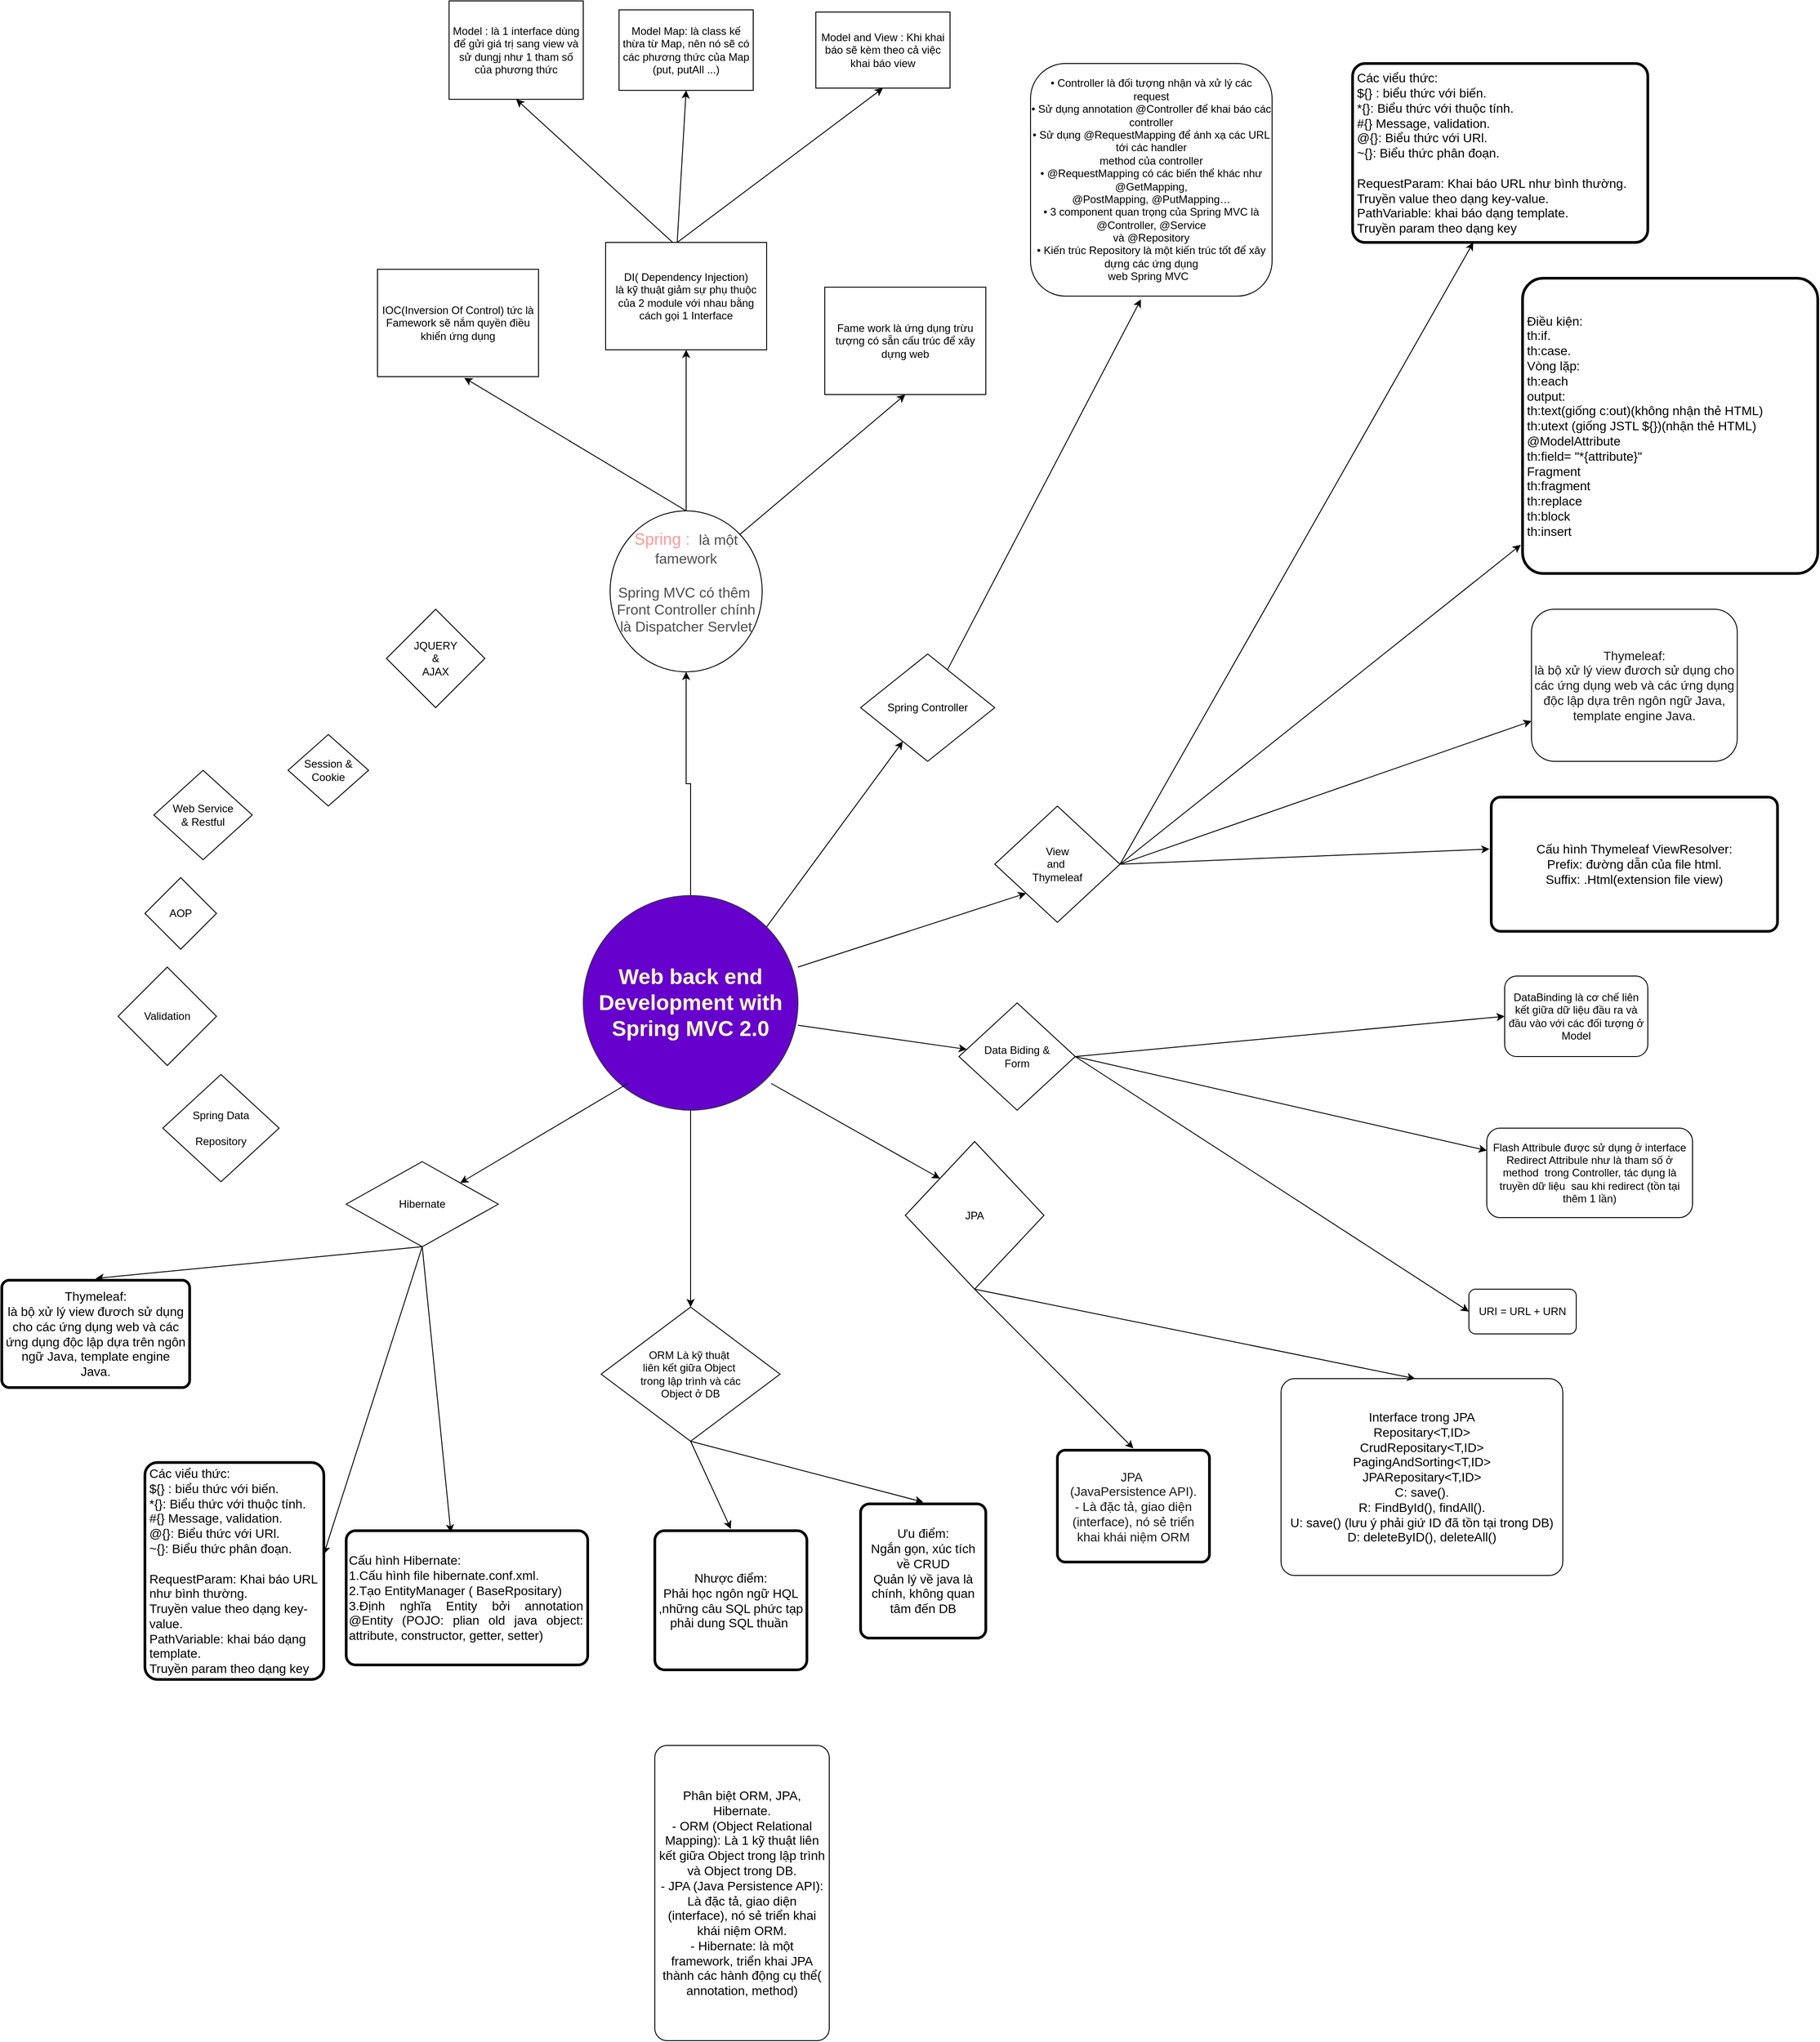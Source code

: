 <mxfile version="13.6.2" type="device"><diagram id="KuwvVP5KyxN0G880GYSc" name="Page-1"><mxGraphModel dx="2067" dy="719" grid="1" gridSize="10" guides="1" tooltips="1" connect="1" arrows="1" fold="1" page="1" pageScale="1" pageWidth="850" pageHeight="1100" math="0" shadow="0"><root><mxCell id="0"/><mxCell id="1" parent="0"/><mxCell id="RNS0UXqDl8KbkwiQ79-x-22" value="" style="edgeStyle=orthogonalEdgeStyle;rounded=0;orthogonalLoop=1;jettySize=auto;html=1;" edge="1" parent="1" source="RNS0UXqDl8KbkwiQ79-x-2" target="RNS0UXqDl8KbkwiQ79-x-13"><mxGeometry relative="1" as="geometry"/></mxCell><mxCell id="RNS0UXqDl8KbkwiQ79-x-2" value="&lt;font color=&quot;#ff9999&quot; style=&quot;font-size: 18px&quot;&gt;Spring :&amp;nbsp;&lt;/font&gt;&lt;font style=&quot;font-size: 18px&quot; color=&quot;#4d4d4d&quot;&gt;&amp;nbsp;&lt;/font&gt;&lt;font color=&quot;#4d4d4d&quot; size=&quot;3&quot;&gt;là một famework&lt;br&gt;&lt;br&gt;Spring MVC có thêm&amp;nbsp; Front Controller chính &lt;br&gt;là Dispatcher Servlet&lt;br&gt;&lt;br&gt;&lt;/font&gt;" style="ellipse;whiteSpace=wrap;html=1;" vertex="1" parent="1"><mxGeometry x="490" y="1180" width="170" height="180" as="geometry"/></mxCell><mxCell id="RNS0UXqDl8KbkwiQ79-x-4" value="Fame work là ứng dụng trừu tượng có sẵn cấu trúc để xây dựng web&lt;br&gt;" style="rounded=0;whiteSpace=wrap;html=1;" vertex="1" parent="1"><mxGeometry x="730" y="930" width="180" height="120" as="geometry"/></mxCell><mxCell id="RNS0UXqDl8KbkwiQ79-x-6" value="IOC(Inversion Of Control) tức là Famework sẽ nắm quyền điều khiển ứng dụng&lt;br&gt;" style="rounded=0;whiteSpace=wrap;html=1;" vertex="1" parent="1"><mxGeometry x="230" y="910" width="180" height="120" as="geometry"/></mxCell><mxCell id="RNS0UXqDl8KbkwiQ79-x-13" value="DI( Dependency Injection)&lt;br&gt;là kỹ thuật giảm sự phụ thuộc của 2 module với nhau bằng cách gọi 1 Interface" style="rounded=0;whiteSpace=wrap;html=1;" vertex="1" parent="1"><mxGeometry x="485" y="880" width="180" height="120" as="geometry"/></mxCell><mxCell id="RNS0UXqDl8KbkwiQ79-x-15" value="Model : là 1 interface dùng để gửi giá trị sang view và sử dungj như 1 tham số của phương thức" style="rounded=0;whiteSpace=wrap;html=1;" vertex="1" parent="1"><mxGeometry x="310" y="610" width="150" height="110" as="geometry"/></mxCell><mxCell id="RNS0UXqDl8KbkwiQ79-x-16" value="Model Map: là class kế thừa từ Map, nên nó sẽ có các phương thức của Map&lt;br&gt;(put, putAll ...)" style="rounded=0;whiteSpace=wrap;html=1;" vertex="1" parent="1"><mxGeometry x="500" y="620" width="150" height="90" as="geometry"/></mxCell><mxCell id="RNS0UXqDl8KbkwiQ79-x-17" value="Model and View : Khi khai báo sẽ kèm theo cả việc khai báo view" style="rounded=0;whiteSpace=wrap;html=1;" vertex="1" parent="1"><mxGeometry x="720" y="622.5" width="150" height="85" as="geometry"/></mxCell><mxCell id="RNS0UXqDl8KbkwiQ79-x-28" style="edgeStyle=orthogonalEdgeStyle;rounded=0;orthogonalLoop=1;jettySize=auto;html=1;entryX=0.5;entryY=1;entryDx=0;entryDy=0;" edge="1" parent="1" source="RNS0UXqDl8KbkwiQ79-x-27" target="RNS0UXqDl8KbkwiQ79-x-2"><mxGeometry relative="1" as="geometry"/></mxCell><mxCell id="RNS0UXqDl8KbkwiQ79-x-120" style="edgeStyle=orthogonalEdgeStyle;rounded=0;orthogonalLoop=1;jettySize=auto;html=1;" edge="1" parent="1" source="RNS0UXqDl8KbkwiQ79-x-27" target="RNS0UXqDl8KbkwiQ79-x-44"><mxGeometry relative="1" as="geometry"/></mxCell><mxCell id="RNS0UXqDl8KbkwiQ79-x-27" value="&lt;b&gt;&lt;font style=&quot;font-size: 24px&quot; color=&quot;#ffffcc&quot;&gt;Web back end&lt;br&gt;Development with&lt;br&gt;Spring MVC 2.0&lt;/font&gt;&lt;/b&gt;" style="ellipse;whiteSpace=wrap;html=1;aspect=fixed;strokeColor=#36393d;fillColor=#6600CC;" vertex="1" parent="1"><mxGeometry x="460" y="1610" width="240" height="240" as="geometry"/></mxCell><mxCell id="RNS0UXqDl8KbkwiQ79-x-30" value="Spring Controller" style="rhombus;whiteSpace=wrap;html=1;" vertex="1" parent="1"><mxGeometry x="770" y="1340" width="150" height="120" as="geometry"/></mxCell><mxCell id="RNS0UXqDl8KbkwiQ79-x-31" value="View&lt;br&gt;and&amp;nbsp;&lt;br&gt;Thymeleaf" style="rhombus;whiteSpace=wrap;html=1;" vertex="1" parent="1"><mxGeometry x="920" y="1510" width="140" height="130" as="geometry"/></mxCell><mxCell id="RNS0UXqDl8KbkwiQ79-x-41" value="" style="endArrow=classic;html=1;exitX=0.5;exitY=0;exitDx=0;exitDy=0;entryX=0.539;entryY=1.011;entryDx=0;entryDy=0;entryPerimeter=0;" edge="1" parent="1" source="RNS0UXqDl8KbkwiQ79-x-2" target="RNS0UXqDl8KbkwiQ79-x-6"><mxGeometry width="50" height="50" relative="1" as="geometry"><mxPoint x="295" y="1360" as="sourcePoint"/><mxPoint x="345" y="1310" as="targetPoint"/></mxGeometry></mxCell><mxCell id="RNS0UXqDl8KbkwiQ79-x-42" value="Data Biding &amp;amp;&lt;br&gt;Form" style="rhombus;whiteSpace=wrap;html=1;" vertex="1" parent="1"><mxGeometry x="880" y="1730" width="130" height="120" as="geometry"/></mxCell><mxCell id="RNS0UXqDl8KbkwiQ79-x-43" value="" style="endArrow=classic;html=1;entryX=0.5;entryY=1;entryDx=0;entryDy=0;exitX=1;exitY=0;exitDx=0;exitDy=0;" edge="1" parent="1" source="RNS0UXqDl8KbkwiQ79-x-2" target="RNS0UXqDl8KbkwiQ79-x-4"><mxGeometry width="50" height="50" relative="1" as="geometry"><mxPoint x="630" y="1380" as="sourcePoint"/><mxPoint x="850" y="1310" as="targetPoint"/></mxGeometry></mxCell><mxCell id="RNS0UXqDl8KbkwiQ79-x-44" value="&lt;span style=&quot;background-color: rgb(255 , 255 , 255)&quot;&gt;ORM Là kỹ thuật&amp;nbsp;&lt;br&gt;liên kết giữa Object&amp;nbsp;&lt;br&gt;trong lập trình và các &lt;br&gt;Object ở DB&lt;br&gt;&lt;/span&gt;" style="rhombus;whiteSpace=wrap;html=1;" vertex="1" parent="1"><mxGeometry x="480" y="2070" width="200" height="150" as="geometry"/></mxCell><mxCell id="RNS0UXqDl8KbkwiQ79-x-45" value="JPA" style="rhombus;whiteSpace=wrap;html=1;" vertex="1" parent="1"><mxGeometry x="820" y="1885" width="155" height="165" as="geometry"/></mxCell><mxCell id="RNS0UXqDl8KbkwiQ79-x-46" value="Spring Data&lt;br&gt;&lt;br&gt;Repository&lt;br&gt;" style="rhombus;whiteSpace=wrap;html=1;" vertex="1" parent="1"><mxGeometry x="-10" y="1810" width="130" height="120" as="geometry"/></mxCell><mxCell id="RNS0UXqDl8KbkwiQ79-x-47" value="Validation" style="rhombus;whiteSpace=wrap;html=1;" vertex="1" parent="1"><mxGeometry x="-60" y="1690" width="110" height="110" as="geometry"/></mxCell><mxCell id="RNS0UXqDl8KbkwiQ79-x-48" value="AOP" style="rhombus;whiteSpace=wrap;html=1;" vertex="1" parent="1"><mxGeometry x="-30" y="1590" width="80" height="80" as="geometry"/></mxCell><mxCell id="RNS0UXqDl8KbkwiQ79-x-49" value="Session &amp;amp;&lt;br&gt;Cookie" style="rhombus;whiteSpace=wrap;html=1;fillColor=none;" vertex="1" parent="1"><mxGeometry x="130" y="1430" width="90" height="80" as="geometry"/></mxCell><mxCell id="RNS0UXqDl8KbkwiQ79-x-50" value="Web Service&lt;br&gt;&amp;amp; Restful" style="rhombus;whiteSpace=wrap;html=1;fillColor=none;" vertex="1" parent="1"><mxGeometry x="-20" y="1470" width="110" height="100" as="geometry"/></mxCell><mxCell id="RNS0UXqDl8KbkwiQ79-x-51" value="JQUERY &lt;br&gt;&amp;amp; &lt;br&gt;AJAX" style="rhombus;whiteSpace=wrap;html=1;fillColor=none;" vertex="1" parent="1"><mxGeometry x="240" y="1290" width="110" height="110" as="geometry"/></mxCell><mxCell id="RNS0UXqDl8KbkwiQ79-x-53" value="" style="endArrow=classic;html=1;exitX=1;exitY=0;exitDx=0;exitDy=0;" edge="1" parent="1" source="RNS0UXqDl8KbkwiQ79-x-27" target="RNS0UXqDl8KbkwiQ79-x-30"><mxGeometry width="50" height="50" relative="1" as="geometry"><mxPoint x="500" y="1700" as="sourcePoint"/><mxPoint x="550" y="1650" as="targetPoint"/></mxGeometry></mxCell><mxCell id="RNS0UXqDl8KbkwiQ79-x-54" value="DataBinding là cơ chế liên kết giữa dữ liệu đầu ra và đầu vào với các đối tượng ở Model" style="rounded=1;whiteSpace=wrap;html=1;fillColor=none;" vertex="1" parent="1"><mxGeometry x="1490" y="1700" width="160" height="90" as="geometry"/></mxCell><mxCell id="RNS0UXqDl8KbkwiQ79-x-55" value="Flash Attribule được sử dụng ở interface&lt;br&gt;Redirect Attribule như là tham số ở method&amp;nbsp; trong Controller, tác dụng là truyền dữ liệu&amp;nbsp; sau khi redirect (tồn tại thêm 1 lần)" style="rounded=1;whiteSpace=wrap;html=1;" vertex="1" parent="1"><mxGeometry x="1470" y="1870" width="230" height="100" as="geometry"/></mxCell><mxCell id="RNS0UXqDl8KbkwiQ79-x-56" value="URI = URL + URN" style="rounded=1;whiteSpace=wrap;html=1;fillColor=none;" vertex="1" parent="1"><mxGeometry x="1450" y="2050" width="120" height="50" as="geometry"/></mxCell><mxCell id="RNS0UXqDl8KbkwiQ79-x-65" value="&lt;span class=&quot;fontstyle0&quot;&gt;• &lt;/span&gt;&lt;span class=&quot;fontstyle2&quot;&gt;Controller là đối tượng nhận và xử lý các request&lt;br&gt;&lt;/span&gt;&lt;span class=&quot;fontstyle0&quot;&gt;• &lt;/span&gt;&lt;span class=&quot;fontstyle2&quot;&gt;Sử dụng annotation @Controller để khai báo các controller&lt;br&gt;&lt;/span&gt;&lt;span class=&quot;fontstyle0&quot;&gt;• &lt;/span&gt;&lt;span class=&quot;fontstyle2&quot;&gt;Sử dụng @RequestMapping để ánh xạ các URL tới các handler&lt;br&gt;method của controller&lt;br&gt;&lt;/span&gt;&lt;span class=&quot;fontstyle0&quot;&gt;• &lt;/span&gt;&lt;span class=&quot;fontstyle2&quot;&gt;@RequestMapping có các biến thể khác như @GetMapping,&lt;br&gt;@PostMapping, @PutMapping…&lt;br&gt;&lt;/span&gt;&lt;span class=&quot;fontstyle0&quot;&gt;• &lt;/span&gt;&lt;span class=&quot;fontstyle2&quot;&gt;3 component quan trọng của Spring MVC là @Controller, @Service&lt;br&gt;và @Repository&lt;br&gt;&lt;/span&gt;&lt;span class=&quot;fontstyle0&quot;&gt;• &lt;/span&gt;&lt;span class=&quot;fontstyle2&quot;&gt;Kiến trúc Repository là một kiến trúc tốt để xây dựng các ứng dụng&lt;br&gt;web Spring MVC&lt;/span&gt;&amp;nbsp;&amp;nbsp;" style="rounded=1;whiteSpace=wrap;html=1;fillColor=none;" vertex="1" parent="1"><mxGeometry x="960" y="680" width="270" height="260" as="geometry"/></mxCell><mxCell id="RNS0UXqDl8KbkwiQ79-x-66" value="" style="endArrow=classic;html=1;entryX=0.457;entryY=1.014;entryDx=0;entryDy=0;entryPerimeter=0;" edge="1" parent="1" source="RNS0UXqDl8KbkwiQ79-x-30" target="RNS0UXqDl8KbkwiQ79-x-65"><mxGeometry width="50" height="50" relative="1" as="geometry"><mxPoint x="710" y="1410" as="sourcePoint"/><mxPoint x="760" y="1360" as="targetPoint"/></mxGeometry></mxCell><mxCell id="RNS0UXqDl8KbkwiQ79-x-67" value="" style="endArrow=classic;html=1;entryX=0;entryY=1;entryDx=0;entryDy=0;" edge="1" parent="1" target="RNS0UXqDl8KbkwiQ79-x-31"><mxGeometry width="50" height="50" relative="1" as="geometry"><mxPoint x="700" y="1690" as="sourcePoint"/><mxPoint x="580" y="1710" as="targetPoint"/></mxGeometry></mxCell><mxCell id="RNS0UXqDl8KbkwiQ79-x-68" value="&lt;font color=&quot;#1a1a1a&quot;&gt;&lt;span style=&quot;font-size: 14px&quot;&gt;Thymeleaf:&lt;/span&gt;&lt;br style=&quot;font-size: 14px&quot;&gt;&lt;span style=&quot;font-size: 14px&quot;&gt;là bộ xử lý view đươch sử dụng cho các ứng dụng web và các ứng dụng độc lập dựa trên ngôn ngữ Java, template engine Java.&lt;/span&gt;&lt;/font&gt;" style="rounded=1;whiteSpace=wrap;html=1;fillColor=none;" vertex="1" parent="1"><mxGeometry x="1520" y="1290" width="230" height="170" as="geometry"/></mxCell><mxCell id="RNS0UXqDl8KbkwiQ79-x-69" value="Điều kiện:&lt;br&gt;th:if.&lt;br&gt;th:case.&lt;br&gt;Vòng lặp:&lt;br&gt;th:each&lt;br&gt;output:&lt;br&gt;th:text(giống c:out)(không nhận thẻ HTML)&lt;br&gt;th:utext (giống JSTL ${})(nhận thẻ HTML)&lt;br&gt;@ModelAttribute&lt;br&gt;th:field= &quot;*{attribute}&quot;&lt;br&gt;Fragment&lt;br&gt;th:fragment&lt;br&gt;th:replace&lt;br&gt;th:block&lt;br&gt;th:insert" style="rounded=1;whiteSpace=wrap;html=1;shadow=0;labelBackgroundColor=none;strokeWidth=3;fontFamily=Helvetica;fontSize=14;align=left;spacing=5;fontStyle=0;arcSize=7;perimeterSpacing=2;" vertex="1" parent="1"><mxGeometry x="1510" y="920" width="330" height="330" as="geometry"/></mxCell><mxCell id="RNS0UXqDl8KbkwiQ79-x-70" value="" style="endArrow=classic;html=1;exitX=1;exitY=0.5;exitDx=0;exitDy=0;" edge="1" parent="1" source="RNS0UXqDl8KbkwiQ79-x-31" target="RNS0UXqDl8KbkwiQ79-x-69"><mxGeometry width="50" height="50" relative="1" as="geometry"><mxPoint x="1280" y="1640" as="sourcePoint"/><mxPoint x="1330" y="1590" as="targetPoint"/></mxGeometry></mxCell><mxCell id="RNS0UXqDl8KbkwiQ79-x-71" value="" style="endArrow=classic;html=1;exitX=1;exitY=0.5;exitDx=0;exitDy=0;" edge="1" parent="1" source="RNS0UXqDl8KbkwiQ79-x-31" target="RNS0UXqDl8KbkwiQ79-x-68"><mxGeometry width="50" height="50" relative="1" as="geometry"><mxPoint x="1240" y="1610" as="sourcePoint"/><mxPoint x="1290" y="1560" as="targetPoint"/></mxGeometry></mxCell><mxCell id="RNS0UXqDl8KbkwiQ79-x-72" value="&lt;div&gt;Cấu hình Thymeleaf ViewResolver:&lt;/div&gt;&lt;div&gt;&lt;span&gt;Prefix: đường dẫn của file html.&lt;/span&gt;&lt;/div&gt;&lt;div&gt;Suffix: .Html(extension file view)&lt;/div&gt;" style="rounded=1;whiteSpace=wrap;html=1;shadow=0;labelBackgroundColor=none;strokeWidth=3;fontFamily=Helvetica;fontSize=14;align=center;spacing=5;fontStyle=0;arcSize=7;perimeterSpacing=2;" vertex="1" parent="1"><mxGeometry x="1475" y="1500" width="320" height="150" as="geometry"/></mxCell><mxCell id="RNS0UXqDl8KbkwiQ79-x-73" value="" style="endArrow=classic;html=1;entryX=0;entryY=0.39;entryDx=0;entryDy=0;entryPerimeter=0;exitX=1;exitY=0.5;exitDx=0;exitDy=0;" edge="1" parent="1" source="RNS0UXqDl8KbkwiQ79-x-31" target="RNS0UXqDl8KbkwiQ79-x-72"><mxGeometry width="50" height="50" relative="1" as="geometry"><mxPoint x="1310" y="1335" as="sourcePoint"/><mxPoint x="1220" y="1460" as="targetPoint"/></mxGeometry></mxCell><mxCell id="RNS0UXqDl8KbkwiQ79-x-74" value="" style="endArrow=classic;html=1;entryX=0.5;entryY=1;entryDx=0;entryDy=0;" edge="1" parent="1" target="RNS0UXqDl8KbkwiQ79-x-16"><mxGeometry width="50" height="50" relative="1" as="geometry"><mxPoint x="565" y="880" as="sourcePoint"/><mxPoint x="615" y="830" as="targetPoint"/></mxGeometry></mxCell><mxCell id="RNS0UXqDl8KbkwiQ79-x-75" value="" style="endArrow=classic;html=1;entryX=0.5;entryY=1;entryDx=0;entryDy=0;" edge="1" parent="1" target="RNS0UXqDl8KbkwiQ79-x-17"><mxGeometry width="50" height="50" relative="1" as="geometry"><mxPoint x="565" y="880" as="sourcePoint"/><mxPoint x="615" y="830" as="targetPoint"/></mxGeometry></mxCell><mxCell id="RNS0UXqDl8KbkwiQ79-x-76" value="" style="endArrow=classic;html=1;entryX=0.5;entryY=1;entryDx=0;entryDy=0;" edge="1" parent="1" target="RNS0UXqDl8KbkwiQ79-x-15"><mxGeometry width="50" height="50" relative="1" as="geometry"><mxPoint x="560" y="880" as="sourcePoint"/><mxPoint x="610" y="830" as="targetPoint"/></mxGeometry></mxCell><mxCell id="RNS0UXqDl8KbkwiQ79-x-77" style="edgeStyle=orthogonalEdgeStyle;rounded=0;orthogonalLoop=1;jettySize=auto;html=1;exitX=0.5;exitY=1;exitDx=0;exitDy=0;" edge="1" parent="1" source="RNS0UXqDl8KbkwiQ79-x-54" target="RNS0UXqDl8KbkwiQ79-x-54"><mxGeometry relative="1" as="geometry"/></mxCell><mxCell id="RNS0UXqDl8KbkwiQ79-x-78" value="" style="endArrow=classic;html=1;" edge="1" parent="1" target="RNS0UXqDl8KbkwiQ79-x-42"><mxGeometry width="50" height="50" relative="1" as="geometry"><mxPoint x="700" y="1755" as="sourcePoint"/><mxPoint x="750" y="1705" as="targetPoint"/></mxGeometry></mxCell><mxCell id="RNS0UXqDl8KbkwiQ79-x-79" value="" style="endArrow=classic;html=1;entryX=0;entryY=0.5;entryDx=0;entryDy=0;exitX=1;exitY=0.5;exitDx=0;exitDy=0;" edge="1" parent="1" source="RNS0UXqDl8KbkwiQ79-x-42" target="RNS0UXqDl8KbkwiQ79-x-54"><mxGeometry width="50" height="50" relative="1" as="geometry"><mxPoint x="1350" y="1890" as="sourcePoint"/><mxPoint x="1455" y="1750" as="targetPoint"/></mxGeometry></mxCell><mxCell id="RNS0UXqDl8KbkwiQ79-x-80" value="" style="endArrow=classic;html=1;entryX=0;entryY=0.25;entryDx=0;entryDy=0;exitX=1;exitY=0.5;exitDx=0;exitDy=0;" edge="1" parent="1" source="RNS0UXqDl8KbkwiQ79-x-42" target="RNS0UXqDl8KbkwiQ79-x-55"><mxGeometry width="50" height="50" relative="1" as="geometry"><mxPoint x="1405" y="1800" as="sourcePoint"/><mxPoint x="1455" y="1750" as="targetPoint"/></mxGeometry></mxCell><mxCell id="RNS0UXqDl8KbkwiQ79-x-81" value="" style="endArrow=classic;html=1;entryX=0;entryY=0.5;entryDx=0;entryDy=0;exitX=1;exitY=0.5;exitDx=0;exitDy=0;" edge="1" parent="1" source="RNS0UXqDl8KbkwiQ79-x-42" target="RNS0UXqDl8KbkwiQ79-x-56"><mxGeometry width="50" height="50" relative="1" as="geometry"><mxPoint x="1400" y="1800" as="sourcePoint"/><mxPoint x="1450" y="1750" as="targetPoint"/></mxGeometry></mxCell><mxCell id="RNS0UXqDl8KbkwiQ79-x-82" value="Các viểu thức:&lt;br&gt;${} : biểu thức với biến.&lt;br&gt;*{}: Biểu thức với thuộc tính.&lt;br&gt;#{} Message, validation.&lt;br&gt;@{}: Biểu thức với URl.&lt;br&gt;~{}: Biểu thức phân đoạn.&lt;br&gt;&lt;br&gt;RequestParam: Khai báo URL như bình thường.&lt;br&gt;Truyền value theo dạng key-value.&lt;br&gt;PathVariable: khai báo dạng template.&lt;br&gt;Truyền param theo dạng key" style="rounded=1;whiteSpace=wrap;html=1;shadow=0;labelBackgroundColor=none;strokeWidth=3;fontFamily=Helvetica;fontSize=14;align=left;spacing=5;fontStyle=0;arcSize=7;perimeterSpacing=2;" vertex="1" parent="1"><mxGeometry x="1320" y="680" width="330" height="200" as="geometry"/></mxCell><mxCell id="RNS0UXqDl8KbkwiQ79-x-83" value="" style="endArrow=classic;html=1;entryX=0.41;entryY=0.99;entryDx=0;entryDy=0;entryPerimeter=0;exitX=1;exitY=0.5;exitDx=0;exitDy=0;" edge="1" parent="1" source="RNS0UXqDl8KbkwiQ79-x-31" target="RNS0UXqDl8KbkwiQ79-x-82"><mxGeometry width="50" height="50" relative="1" as="geometry"><mxPoint x="1310" y="1340" as="sourcePoint"/><mxPoint x="1340" y="1130" as="targetPoint"/></mxGeometry></mxCell><mxCell id="RNS0UXqDl8KbkwiQ79-x-88" value="" style="endArrow=classic;html=1;entryX=0;entryY=0;entryDx=0;entryDy=0;" edge="1" parent="1" target="RNS0UXqDl8KbkwiQ79-x-45"><mxGeometry width="50" height="50" relative="1" as="geometry"><mxPoint x="670" y="1820" as="sourcePoint"/><mxPoint x="720" y="1770" as="targetPoint"/></mxGeometry></mxCell><mxCell id="RNS0UXqDl8KbkwiQ79-x-98" value="&lt;span style=&quot;font-weight: normal&quot;&gt;Ưu điểm:&lt;br&gt;Ngắn gọn, xúc tích về CRUD&lt;br&gt;Quản lý về java là chính, không quan tâm đến DB&lt;/span&gt;" style="rounded=1;whiteSpace=wrap;html=1;shadow=0;labelBackgroundColor=none;strokeWidth=3;fontFamily=Helvetica;fontSize=14;align=center;spacing=5;fontStyle=1;arcSize=7;perimeterSpacing=2;" vertex="1" parent="1"><mxGeometry x="770" y="2290" width="140" height="150" as="geometry"/></mxCell><mxCell id="RNS0UXqDl8KbkwiQ79-x-99" value="" style="endArrow=classic;html=1;entryX=0.5;entryY=0;entryDx=0;entryDy=0;exitX=0.5;exitY=1;exitDx=0;exitDy=0;" edge="1" parent="1" source="RNS0UXqDl8KbkwiQ79-x-44" target="RNS0UXqDl8KbkwiQ79-x-98"><mxGeometry width="50" height="50" relative="1" as="geometry"><mxPoint x="610" y="2170" as="sourcePoint"/><mxPoint x="660" y="2120" as="targetPoint"/></mxGeometry></mxCell><mxCell id="RNS0UXqDl8KbkwiQ79-x-100" value="Nhược điểm:&lt;br&gt;Phải học ngôn ngữ HQL ,những câu SQL phức tạp phải dung SQL thuần&amp;nbsp;" style="rounded=1;whiteSpace=wrap;html=1;shadow=0;labelBackgroundColor=none;strokeWidth=3;fontFamily=Helvetica;fontSize=14;align=center;spacing=5;fontStyle=0;arcSize=7;perimeterSpacing=2;" vertex="1" parent="1"><mxGeometry x="540" y="2320" width="170" height="155.5" as="geometry"/></mxCell><mxCell id="RNS0UXqDl8KbkwiQ79-x-101" value="" style="endArrow=classic;html=1;entryX=0.5;entryY=0;entryDx=0;entryDy=0;exitX=0.5;exitY=1;exitDx=0;exitDy=0;" edge="1" parent="1" source="RNS0UXqDl8KbkwiQ79-x-44" target="RNS0UXqDl8KbkwiQ79-x-100"><mxGeometry width="50" height="50" relative="1" as="geometry"><mxPoint x="610" y="2170" as="sourcePoint"/><mxPoint x="660" y="2120" as="targetPoint"/></mxGeometry></mxCell><mxCell id="RNS0UXqDl8KbkwiQ79-x-103" value="&lt;font color=&quot;#1a1a1a&quot;&gt;JPA&amp;nbsp;&lt;br&gt;(JavaPersistence API).&lt;br&gt;- Là đặc tả, giao diện (interface), nó sẻ triển khai khái niệm ORM&lt;/font&gt;" style="rounded=1;whiteSpace=wrap;html=1;shadow=0;labelBackgroundColor=none;strokeWidth=3;fontFamily=Helvetica;fontSize=14;align=center;spacing=5;arcSize=7;perimeterSpacing=2;" vertex="1" parent="1"><mxGeometry x="990" y="2230" width="170" height="125" as="geometry"/></mxCell><mxCell id="RNS0UXqDl8KbkwiQ79-x-104" value="" style="endArrow=classic;html=1;entryX=0.5;entryY=0;entryDx=0;entryDy=0;exitX=0.5;exitY=1;exitDx=0;exitDy=0;" edge="1" parent="1" source="RNS0UXqDl8KbkwiQ79-x-45" target="RNS0UXqDl8KbkwiQ79-x-103"><mxGeometry width="50" height="50" relative="1" as="geometry"><mxPoint x="970" y="2070" as="sourcePoint"/><mxPoint x="1050" y="2040" as="targetPoint"/></mxGeometry></mxCell><mxCell id="RNS0UXqDl8KbkwiQ79-x-105" value="Interface trong JPA&lt;br&gt;Repositary&amp;lt;T,ID&amp;gt;&lt;br&gt;CrudRepositary&amp;lt;T,ID&amp;gt;&lt;br&gt;PagingAndSorting&amp;lt;T,ID&amp;gt;&lt;br&gt;JPARepositary&amp;lt;T,ID&amp;gt;&lt;br&gt;C: save().&lt;br&gt;R: FindById(), findAll().&lt;br&gt;U: save() (lưu ý phải giứ ID đã tồn tại trong DB)&lt;br&gt;D: deleteByID(), deleteAll()" style="rounded=1;whiteSpace=wrap;html=1;shadow=0;labelBackgroundColor=none;strokeWidth=1;fontFamily=Helvetica;fontSize=14;align=center;spacing=5;arcSize=7;perimeterSpacing=0;fontStyle=0;fillColor=none;" vertex="1" parent="1"><mxGeometry x="1240" y="2150" width="315" height="220" as="geometry"/></mxCell><mxCell id="RNS0UXqDl8KbkwiQ79-x-106" value="" style="endArrow=classic;html=1;entryX=0.476;entryY=0;entryDx=0;entryDy=0;entryPerimeter=0;exitX=0.5;exitY=1;exitDx=0;exitDy=0;" edge="1" parent="1" source="RNS0UXqDl8KbkwiQ79-x-45" target="RNS0UXqDl8KbkwiQ79-x-105"><mxGeometry width="50" height="50" relative="1" as="geometry"><mxPoint x="1000" y="2090" as="sourcePoint"/><mxPoint x="1050" y="2040" as="targetPoint"/></mxGeometry></mxCell><mxCell id="RNS0UXqDl8KbkwiQ79-x-108" value="Phân biệt ORM, JPA, Hibernate.&lt;br&gt;- ORM (Object Relational Mapping): Là 1 kỹ thuật liên kết giữa Object trong lập trình và Object trong DB.&lt;br&gt;- JPA (Java Persistence API): Là đặc tả, giao diện (interface), nó sẻ triển khai khái niệm ORM.&lt;br&gt;- Hibernate: là một framework, triển khai JPA thành các hành động cụ thể( annotation, method)" style="rounded=1;whiteSpace=wrap;html=1;shadow=0;labelBackgroundColor=none;strokeWidth=1;fontFamily=Helvetica;fontSize=14;align=center;spacing=5;arcSize=7;perimeterSpacing=0;" vertex="1" parent="1"><mxGeometry x="540" y="2560" width="195" height="330" as="geometry"/></mxCell><mxCell id="RNS0UXqDl8KbkwiQ79-x-118" value="Hibernate" style="rhombus;whiteSpace=wrap;html=1;strokeColor=#000000;strokeWidth=1;fillColor=none;" vertex="1" parent="1"><mxGeometry x="195" y="1907.5" width="170" height="95" as="geometry"/></mxCell><mxCell id="RNS0UXqDl8KbkwiQ79-x-124" value="" style="endArrow=classic;html=1;entryX=1;entryY=0;entryDx=0;entryDy=0;" edge="1" parent="1" target="RNS0UXqDl8KbkwiQ79-x-118"><mxGeometry width="50" height="50" relative="1" as="geometry"><mxPoint x="510" y="1820" as="sourcePoint"/><mxPoint x="560" y="1770" as="targetPoint"/></mxGeometry></mxCell><mxCell id="RNS0UXqDl8KbkwiQ79-x-125" value="Thymeleaf:&lt;br&gt;là bộ xử lý view đươch sử dụng cho các ứng dụng web và các ứng dụng độc lập dựa trên ngôn ngữ Java, template engine Java." style="rounded=1;whiteSpace=wrap;html=1;shadow=0;labelBackgroundColor=none;strokeWidth=3;fontFamily=Helvetica;fontSize=14;align=center;spacing=5;fontStyle=0;arcSize=7;perimeterSpacing=2;fillColor=none;" vertex="1" parent="1"><mxGeometry x="-190" y="2040" width="210" height="120" as="geometry"/></mxCell><mxCell id="RNS0UXqDl8KbkwiQ79-x-126" value="" style="endArrow=classic;html=1;strokeColor=#000000;entryX=0.5;entryY=0;entryDx=0;entryDy=0;exitX=0.5;exitY=1;exitDx=0;exitDy=0;" edge="1" parent="1" source="RNS0UXqDl8KbkwiQ79-x-118" target="RNS0UXqDl8KbkwiQ79-x-125"><mxGeometry width="50" height="50" relative="1" as="geometry"><mxPoint x="350" y="2170" as="sourcePoint"/><mxPoint x="400" y="2120" as="targetPoint"/></mxGeometry></mxCell><mxCell id="RNS0UXqDl8KbkwiQ79-x-127" value="&lt;div style=&quot;text-align: justify&quot;&gt;&lt;span&gt;Cấu hình Hibernate:&lt;/span&gt;&lt;/div&gt;&lt;div style=&quot;text-align: justify&quot;&gt;&lt;span&gt;1.Cấu hình file hibernate.conf.xml.&lt;/span&gt;&lt;/div&gt;&lt;div style=&quot;text-align: justify&quot;&gt;&lt;span&gt;2.Tạo EntityManager ( BaseRpositary)&lt;/span&gt;&lt;/div&gt;&lt;div style=&quot;text-align: justify&quot;&gt;&lt;span&gt;3.Định nghĩa Entity bởi annotation @Entity (POJO: plian old java object: attribute, constructor, getter, setter)&lt;/span&gt;&lt;/div&gt;" style="rounded=1;whiteSpace=wrap;html=1;shadow=0;labelBackgroundColor=none;strokeWidth=3;fontFamily=Helvetica;fontSize=14;align=right;spacing=5;arcSize=7;perimeterSpacing=2;" vertex="1" parent="1"><mxGeometry x="195" y="2320" width="270" height="150" as="geometry"/></mxCell><mxCell id="RNS0UXqDl8KbkwiQ79-x-133" value="Các viểu thức:&lt;br&gt;${} : biểu thức với biến.&lt;br&gt;*{}: Biểu thức với thuộc tính.&lt;br&gt;#{} Message, validation.&lt;br&gt;@{}: Biểu thức với URl.&lt;br&gt;~{}: Biểu thức phân đoạn.&lt;br&gt;&lt;br&gt;RequestParam: Khai báo URL như bình thường.&lt;br&gt;Truyền value theo dạng key-value.&lt;br&gt;PathVariable: khai báo dạng template.&lt;br&gt;Truyền param theo dạng key" style="rounded=1;whiteSpace=wrap;html=1;shadow=0;labelBackgroundColor=none;strokeWidth=3;fontFamily=Helvetica;fontSize=14;align=left;spacing=5;fontStyle=0;arcSize=7;perimeterSpacing=2;" vertex="1" parent="1"><mxGeometry x="-30" y="2243.75" width="200" height="242.5" as="geometry"/></mxCell><mxCell id="RNS0UXqDl8KbkwiQ79-x-134" value="" style="endArrow=classic;html=1;strokeColor=#000000;entryX=0.99;entryY=0.424;entryDx=0;entryDy=0;entryPerimeter=0;exitX=0.5;exitY=1;exitDx=0;exitDy=0;" edge="1" parent="1" source="RNS0UXqDl8KbkwiQ79-x-118" target="RNS0UXqDl8KbkwiQ79-x-133"><mxGeometry width="50" height="50" relative="1" as="geometry"><mxPoint x="230" y="1970" as="sourcePoint"/><mxPoint x="280" y="1920" as="targetPoint"/></mxGeometry></mxCell><mxCell id="RNS0UXqDl8KbkwiQ79-x-136" value="" style="endArrow=classic;html=1;strokeColor=#000000;entryX=0.434;entryY=0.026;entryDx=0;entryDy=0;entryPerimeter=0;exitX=0.5;exitY=1;exitDx=0;exitDy=0;" edge="1" parent="1" source="RNS0UXqDl8KbkwiQ79-x-118" target="RNS0UXqDl8KbkwiQ79-x-127"><mxGeometry width="50" height="50" relative="1" as="geometry"><mxPoint x="230" y="1970" as="sourcePoint"/><mxPoint x="280" y="1920" as="targetPoint"/></mxGeometry></mxCell></root></mxGraphModel></diagram></mxfile>